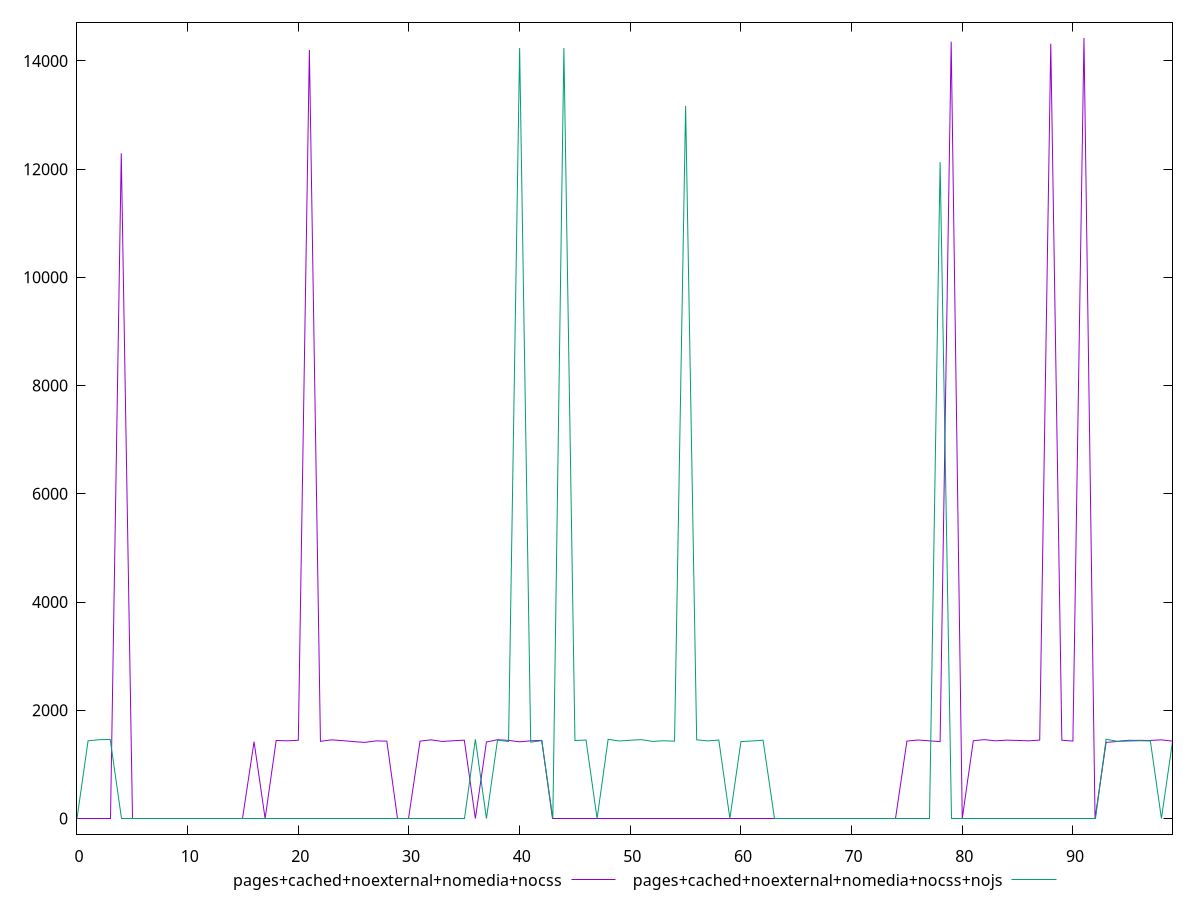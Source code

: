 reset

$pagesCachedNoexternalNomediaNocss <<EOF
0 0
1 0
2 0
3 0
4 12293
5 0
6 0
7 0
8 0
9 0
10 0
11 0
12 0
13 0
14 0
15 0
16 1420
17 0
18 1442
19 1436
20 1446
21 14203
22 1426
23 1454
24 1439
25 1421
26 1407
27 1434
28 1430
29 0
30 0
31 1430
32 1454
33 1424
34 1437
35 1448
36 0
37 1414
38 1456
39 1444
40 1417
41 1436
42 1444
43 0
44 0
45 0
46 0
47 0
48 0
49 0
50 0
51 0
52 0
53 0
54 0
55 0
56 0
57 0
58 0
59 0
60 0
61 0
62 0
63 0
64 0
65 0
66 0
67 0
68 0
69 0
70 0
71 0
72 0
73 0
74 0
75 1431
76 1451
77 1436
78 1420
79 14355
80 0
81 1437
82 1458
83 1435
84 1449
85 1443
86 1435
87 1450
88 14318
89 1447
90 1431
91 14425
92 0
93 1406
94 1424
95 1445
96 1444
97 1443
98 1454
99 1430
EOF

$pagesCachedNoexternalNomediaNocssNojs <<EOF
0 0
1 1436
2 1456
3 1462
4 0
5 0
6 0
7 0
8 0
9 0
10 0
11 0
12 0
13 0
14 0
15 0
16 0
17 0
18 0
19 0
20 0
21 0
22 0
23 0
24 0
25 0
26 0
27 0
28 0
29 0
30 0
31 0
32 0
33 0
34 0
35 0
36 1464
37 0
38 1449
39 1423
40 14240
41 1411
42 1439
43 0
44 14238
45 1441
46 1450
47 0
48 1464
49 1432
50 1446
51 1458
52 1425
53 1437
54 1429
55 13169
56 1454
57 1435
58 1450
59 0
60 1422
61 1433
62 1447
63 0
64 0
65 0
66 0
67 0
68 0
69 0
70 0
71 0
72 0
73 0
74 0
75 0
76 0
77 0
78 12129
79 0
80 0
81 0
82 0
83 0
84 0
85 0
86 0
87 0
88 0
89 0
90 0
91 0
92 0
93 1465
94 1427
95 1431
96 1437
97 1434
98 0
99 1421
EOF

set key outside below
set xrange [0:99]
set yrange [-288.5:14713.5]
set trange [-288.5:14713.5]
set terminal svg size 640, 520 enhanced background rgb 'white'
set output "reprap/uses-rel-preload/comparison/line/4_vs_5.svg"

plot $pagesCachedNoexternalNomediaNocss title "pages+cached+noexternal+nomedia+nocss" with line, \
     $pagesCachedNoexternalNomediaNocssNojs title "pages+cached+noexternal+nomedia+nocss+nojs" with line

reset
